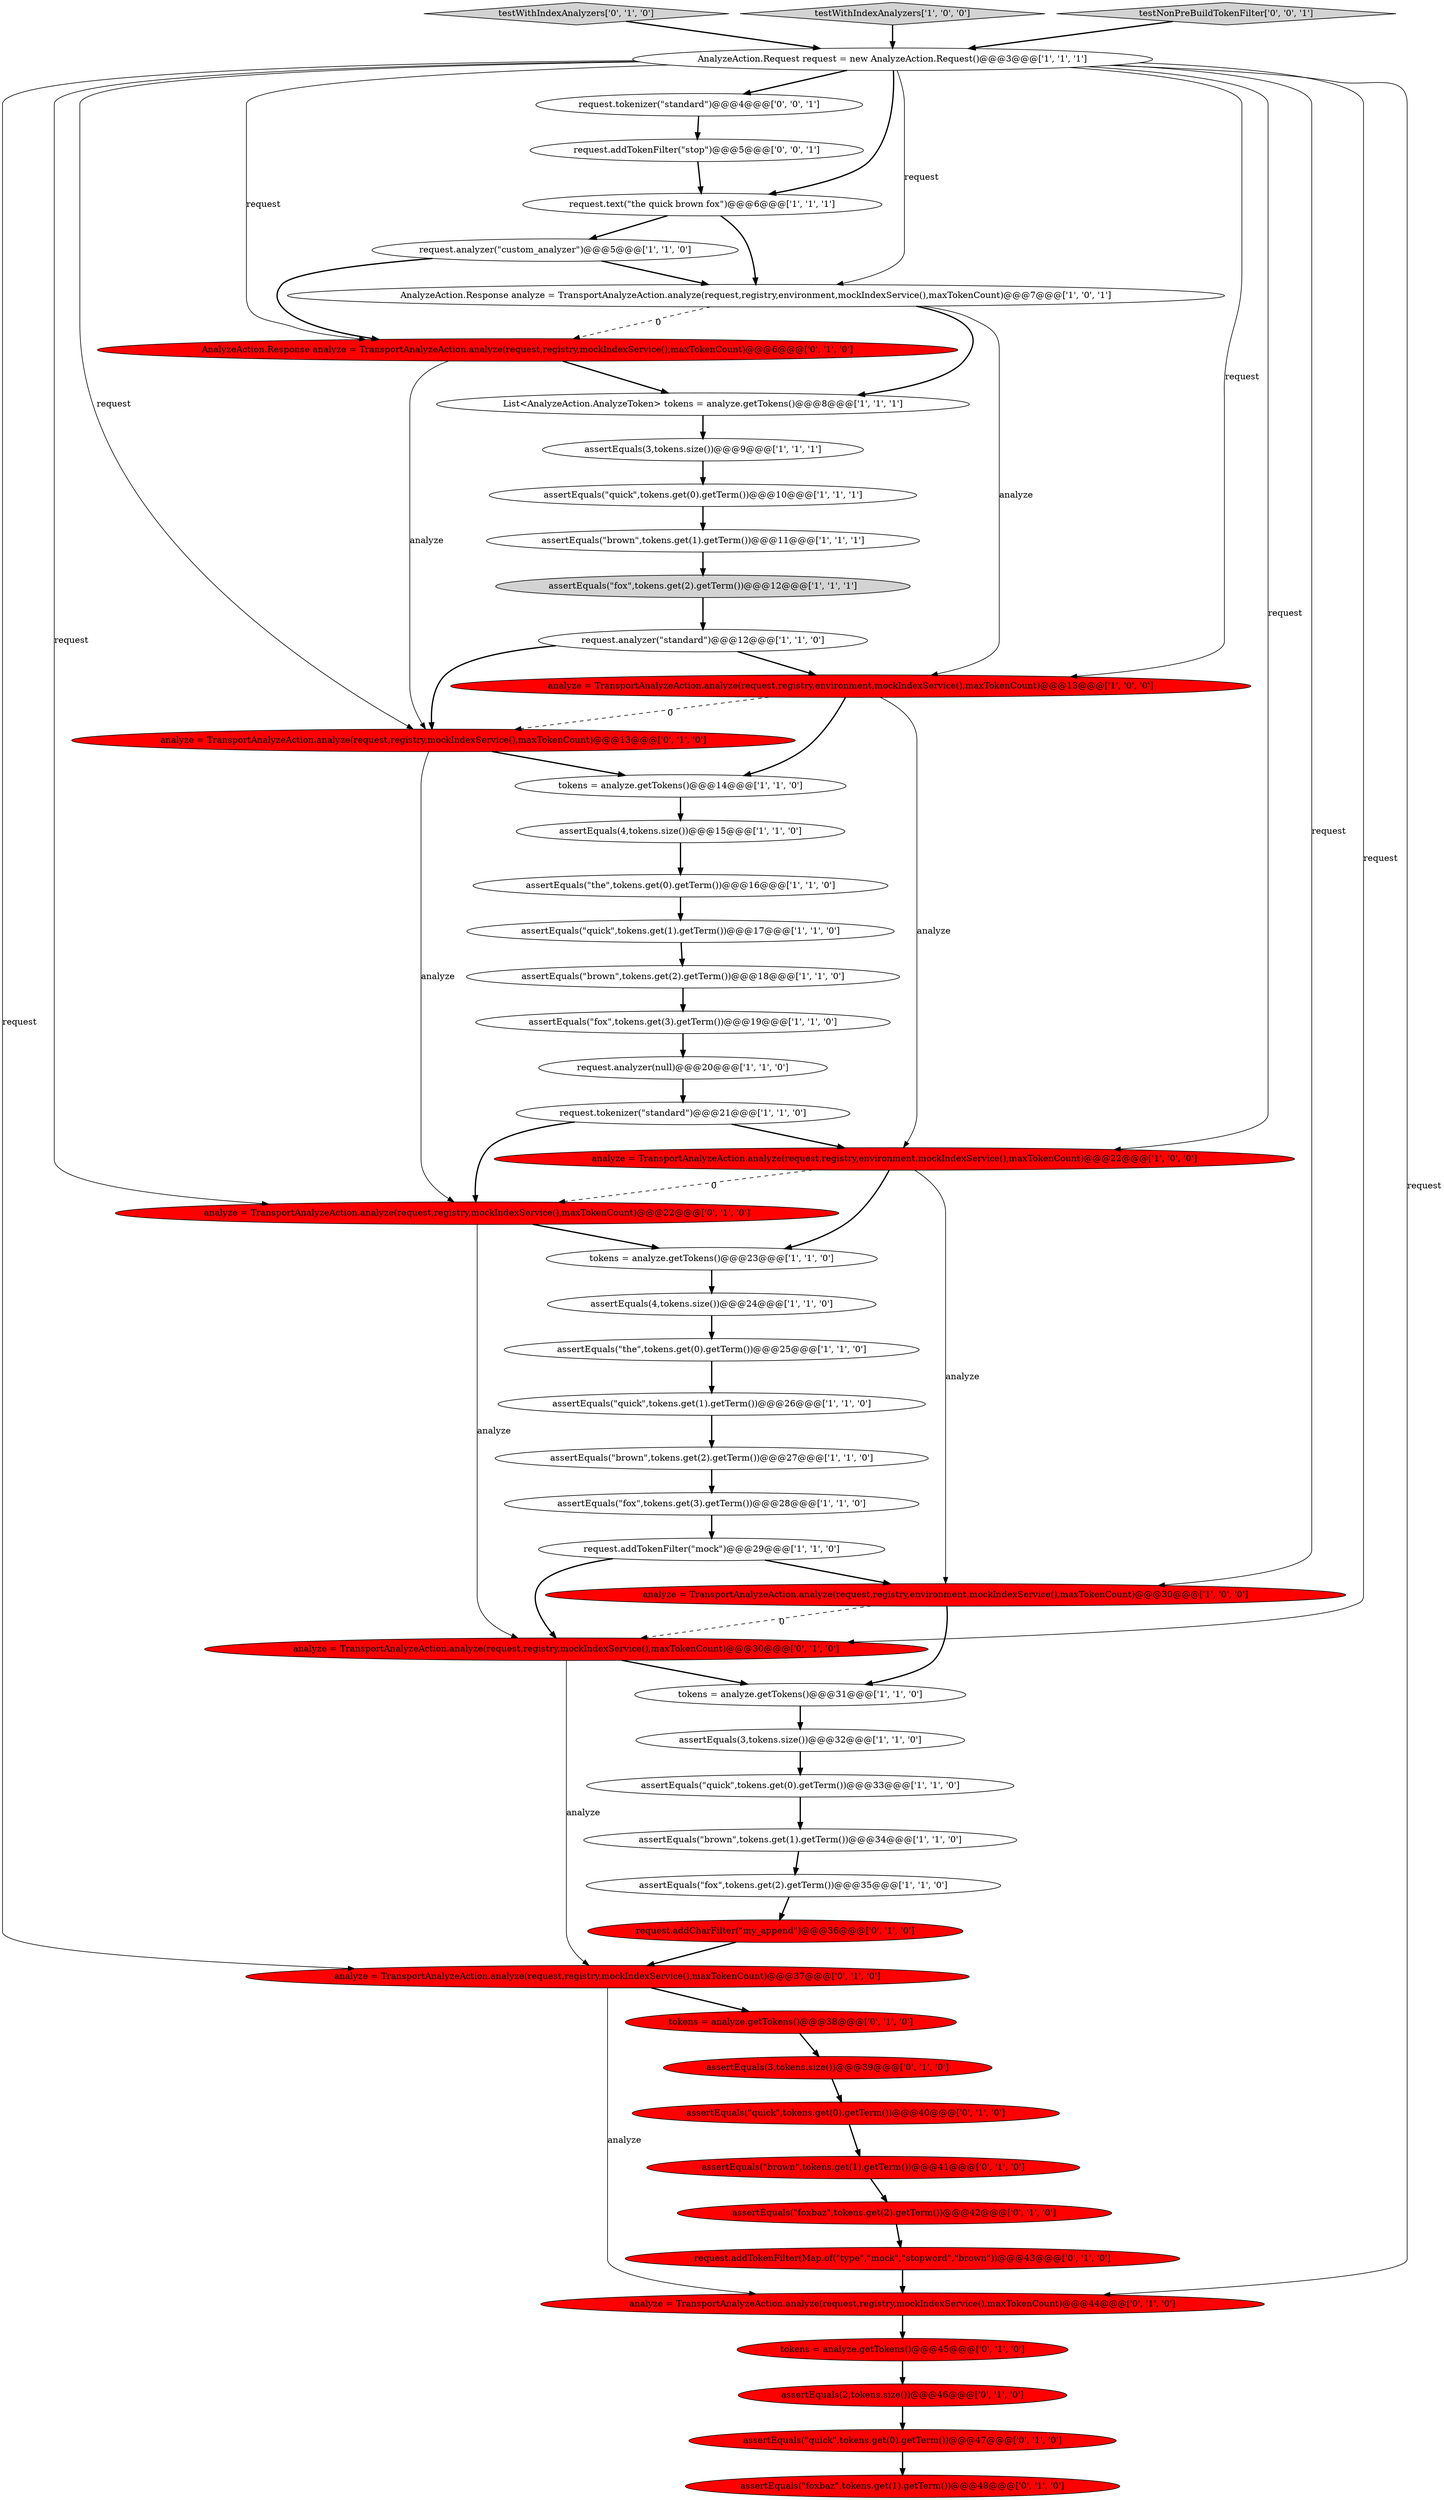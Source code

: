 digraph {
43 [style = filled, label = "analyze = TransportAnalyzeAction.analyze(request,registry,mockIndexService(),maxTokenCount)@@@37@@@['0', '1', '0']", fillcolor = red, shape = ellipse image = "AAA1AAABBB2BBB"];
37 [style = filled, label = "request.addTokenFilter(Map.of(\"type\",\"mock\",\"stopword\",\"brown\"))@@@43@@@['0', '1', '0']", fillcolor = red, shape = ellipse image = "AAA1AAABBB2BBB"];
28 [style = filled, label = "assertEquals(\"quick\",tokens.get(1).getTerm())@@@17@@@['1', '1', '0']", fillcolor = white, shape = ellipse image = "AAA0AAABBB1BBB"];
17 [style = filled, label = "tokens = analyze.getTokens()@@@14@@@['1', '1', '0']", fillcolor = white, shape = ellipse image = "AAA0AAABBB1BBB"];
0 [style = filled, label = "List<AnalyzeAction.AnalyzeToken> tokens = analyze.getTokens()@@@8@@@['1', '1', '1']", fillcolor = white, shape = ellipse image = "AAA0AAABBB1BBB"];
46 [style = filled, label = "analyze = TransportAnalyzeAction.analyze(request,registry,mockIndexService(),maxTokenCount)@@@22@@@['0', '1', '0']", fillcolor = red, shape = ellipse image = "AAA1AAABBB2BBB"];
36 [style = filled, label = "tokens = analyze.getTokens()@@@45@@@['0', '1', '0']", fillcolor = red, shape = ellipse image = "AAA1AAABBB2BBB"];
25 [style = filled, label = "analyze = TransportAnalyzeAction.analyze(request,registry,environment,mockIndexService(),maxTokenCount)@@@30@@@['1', '0', '0']", fillcolor = red, shape = ellipse image = "AAA1AAABBB1BBB"];
8 [style = filled, label = "assertEquals(\"the\",tokens.get(0).getTerm())@@@25@@@['1', '1', '0']", fillcolor = white, shape = ellipse image = "AAA0AAABBB1BBB"];
19 [style = filled, label = "assertEquals(\"fox\",tokens.get(2).getTerm())@@@12@@@['1', '1', '1']", fillcolor = lightgray, shape = ellipse image = "AAA0AAABBB1BBB"];
13 [style = filled, label = "assertEquals(\"brown\",tokens.get(1).getTerm())@@@34@@@['1', '1', '0']", fillcolor = white, shape = ellipse image = "AAA0AAABBB1BBB"];
47 [style = filled, label = "assertEquals(3,tokens.size())@@@39@@@['0', '1', '0']", fillcolor = red, shape = ellipse image = "AAA1AAABBB2BBB"];
29 [style = filled, label = "assertEquals(\"brown\",tokens.get(2).getTerm())@@@18@@@['1', '1', '0']", fillcolor = white, shape = ellipse image = "AAA0AAABBB1BBB"];
30 [style = filled, label = "assertEquals(\"fox\",tokens.get(3).getTerm())@@@28@@@['1', '1', '0']", fillcolor = white, shape = ellipse image = "AAA0AAABBB1BBB"];
12 [style = filled, label = "assertEquals(4,tokens.size())@@@15@@@['1', '1', '0']", fillcolor = white, shape = ellipse image = "AAA0AAABBB1BBB"];
22 [style = filled, label = "request.text(\"the quick brown fox\")@@@6@@@['1', '1', '1']", fillcolor = white, shape = ellipse image = "AAA0AAABBB1BBB"];
40 [style = filled, label = "AnalyzeAction.Response analyze = TransportAnalyzeAction.analyze(request,registry,mockIndexService(),maxTokenCount)@@@6@@@['0', '1', '0']", fillcolor = red, shape = ellipse image = "AAA1AAABBB2BBB"];
44 [style = filled, label = "tokens = analyze.getTokens()@@@38@@@['0', '1', '0']", fillcolor = red, shape = ellipse image = "AAA1AAABBB2BBB"];
15 [style = filled, label = "assertEquals(\"fox\",tokens.get(3).getTerm())@@@19@@@['1', '1', '0']", fillcolor = white, shape = ellipse image = "AAA0AAABBB1BBB"];
50 [style = filled, label = "assertEquals(\"quick\",tokens.get(0).getTerm())@@@40@@@['0', '1', '0']", fillcolor = red, shape = ellipse image = "AAA1AAABBB2BBB"];
51 [style = filled, label = "testWithIndexAnalyzers['0', '1', '0']", fillcolor = lightgray, shape = diamond image = "AAA0AAABBB2BBB"];
54 [style = filled, label = "request.addTokenFilter(\"stop\")@@@5@@@['0', '0', '1']", fillcolor = white, shape = ellipse image = "AAA0AAABBB3BBB"];
7 [style = filled, label = "testWithIndexAnalyzers['1', '0', '0']", fillcolor = lightgray, shape = diamond image = "AAA0AAABBB1BBB"];
48 [style = filled, label = "analyze = TransportAnalyzeAction.analyze(request,registry,mockIndexService(),maxTokenCount)@@@13@@@['0', '1', '0']", fillcolor = red, shape = ellipse image = "AAA1AAABBB2BBB"];
42 [style = filled, label = "analyze = TransportAnalyzeAction.analyze(request,registry,mockIndexService(),maxTokenCount)@@@30@@@['0', '1', '0']", fillcolor = red, shape = ellipse image = "AAA1AAABBB2BBB"];
1 [style = filled, label = "request.analyzer(null)@@@20@@@['1', '1', '0']", fillcolor = white, shape = ellipse image = "AAA0AAABBB1BBB"];
21 [style = filled, label = "assertEquals(\"brown\",tokens.get(2).getTerm())@@@27@@@['1', '1', '0']", fillcolor = white, shape = ellipse image = "AAA0AAABBB1BBB"];
24 [style = filled, label = "assertEquals(4,tokens.size())@@@24@@@['1', '1', '0']", fillcolor = white, shape = ellipse image = "AAA0AAABBB1BBB"];
34 [style = filled, label = "assertEquals(\"foxbaz\",tokens.get(2).getTerm())@@@42@@@['0', '1', '0']", fillcolor = red, shape = ellipse image = "AAA1AAABBB2BBB"];
18 [style = filled, label = "tokens = analyze.getTokens()@@@23@@@['1', '1', '0']", fillcolor = white, shape = ellipse image = "AAA0AAABBB1BBB"];
3 [style = filled, label = "request.analyzer(\"custom_analyzer\")@@@5@@@['1', '1', '0']", fillcolor = white, shape = ellipse image = "AAA0AAABBB1BBB"];
10 [style = filled, label = "assertEquals(\"quick\",tokens.get(0).getTerm())@@@33@@@['1', '1', '0']", fillcolor = white, shape = ellipse image = "AAA0AAABBB1BBB"];
6 [style = filled, label = "tokens = analyze.getTokens()@@@31@@@['1', '1', '0']", fillcolor = white, shape = ellipse image = "AAA0AAABBB1BBB"];
27 [style = filled, label = "assertEquals(\"the\",tokens.get(0).getTerm())@@@16@@@['1', '1', '0']", fillcolor = white, shape = ellipse image = "AAA0AAABBB1BBB"];
45 [style = filled, label = "assertEquals(\"brown\",tokens.get(1).getTerm())@@@41@@@['0', '1', '0']", fillcolor = red, shape = ellipse image = "AAA1AAABBB2BBB"];
14 [style = filled, label = "analyze = TransportAnalyzeAction.analyze(request,registry,environment,mockIndexService(),maxTokenCount)@@@13@@@['1', '0', '0']", fillcolor = red, shape = ellipse image = "AAA1AAABBB1BBB"];
38 [style = filled, label = "analyze = TransportAnalyzeAction.analyze(request,registry,mockIndexService(),maxTokenCount)@@@44@@@['0', '1', '0']", fillcolor = red, shape = ellipse image = "AAA1AAABBB2BBB"];
23 [style = filled, label = "AnalyzeAction.Response analyze = TransportAnalyzeAction.analyze(request,registry,environment,mockIndexService(),maxTokenCount)@@@7@@@['1', '0', '1']", fillcolor = white, shape = ellipse image = "AAA0AAABBB1BBB"];
2 [style = filled, label = "request.addTokenFilter(\"mock\")@@@29@@@['1', '1', '0']", fillcolor = white, shape = ellipse image = "AAA0AAABBB1BBB"];
26 [style = filled, label = "AnalyzeAction.Request request = new AnalyzeAction.Request()@@@3@@@['1', '1', '1']", fillcolor = white, shape = ellipse image = "AAA0AAABBB1BBB"];
33 [style = filled, label = "request.tokenizer(\"standard\")@@@21@@@['1', '1', '0']", fillcolor = white, shape = ellipse image = "AAA0AAABBB1BBB"];
52 [style = filled, label = "testNonPreBuildTokenFilter['0', '0', '1']", fillcolor = lightgray, shape = diamond image = "AAA0AAABBB3BBB"];
16 [style = filled, label = "request.analyzer(\"standard\")@@@12@@@['1', '1', '0']", fillcolor = white, shape = ellipse image = "AAA0AAABBB1BBB"];
53 [style = filled, label = "request.tokenizer(\"standard\")@@@4@@@['0', '0', '1']", fillcolor = white, shape = ellipse image = "AAA0AAABBB3BBB"];
20 [style = filled, label = "analyze = TransportAnalyzeAction.analyze(request,registry,environment,mockIndexService(),maxTokenCount)@@@22@@@['1', '0', '0']", fillcolor = red, shape = ellipse image = "AAA1AAABBB1BBB"];
35 [style = filled, label = "assertEquals(\"foxbaz\",tokens.get(1).getTerm())@@@48@@@['0', '1', '0']", fillcolor = red, shape = ellipse image = "AAA1AAABBB2BBB"];
39 [style = filled, label = "assertEquals(2,tokens.size())@@@46@@@['0', '1', '0']", fillcolor = red, shape = ellipse image = "AAA1AAABBB2BBB"];
31 [style = filled, label = "assertEquals(\"brown\",tokens.get(1).getTerm())@@@11@@@['1', '1', '1']", fillcolor = white, shape = ellipse image = "AAA0AAABBB1BBB"];
4 [style = filled, label = "assertEquals(\"quick\",tokens.get(0).getTerm())@@@10@@@['1', '1', '1']", fillcolor = white, shape = ellipse image = "AAA0AAABBB1BBB"];
49 [style = filled, label = "request.addCharFilter(\"my_append\")@@@36@@@['0', '1', '0']", fillcolor = red, shape = ellipse image = "AAA1AAABBB2BBB"];
41 [style = filled, label = "assertEquals(\"quick\",tokens.get(0).getTerm())@@@47@@@['0', '1', '0']", fillcolor = red, shape = ellipse image = "AAA1AAABBB2BBB"];
32 [style = filled, label = "assertEquals(\"fox\",tokens.get(2).getTerm())@@@35@@@['1', '1', '0']", fillcolor = white, shape = ellipse image = "AAA0AAABBB1BBB"];
9 [style = filled, label = "assertEquals(\"quick\",tokens.get(1).getTerm())@@@26@@@['1', '1', '0']", fillcolor = white, shape = ellipse image = "AAA0AAABBB1BBB"];
11 [style = filled, label = "assertEquals(3,tokens.size())@@@9@@@['1', '1', '1']", fillcolor = white, shape = ellipse image = "AAA0AAABBB1BBB"];
5 [style = filled, label = "assertEquals(3,tokens.size())@@@32@@@['1', '1', '0']", fillcolor = white, shape = ellipse image = "AAA0AAABBB1BBB"];
26->20 [style = solid, label="request"];
28->29 [style = bold, label=""];
5->10 [style = bold, label=""];
42->43 [style = solid, label="analyze"];
29->15 [style = bold, label=""];
18->24 [style = bold, label=""];
13->32 [style = bold, label=""];
26->42 [style = solid, label="request"];
33->20 [style = bold, label=""];
26->46 [style = solid, label="request"];
20->46 [style = dashed, label="0"];
3->40 [style = bold, label=""];
26->53 [style = bold, label=""];
23->40 [style = dashed, label="0"];
14->48 [style = dashed, label="0"];
32->49 [style = bold, label=""];
27->28 [style = bold, label=""];
11->4 [style = bold, label=""];
40->0 [style = bold, label=""];
25->42 [style = dashed, label="0"];
0->11 [style = bold, label=""];
14->17 [style = bold, label=""];
38->36 [style = bold, label=""];
26->43 [style = solid, label="request"];
21->30 [style = bold, label=""];
53->54 [style = bold, label=""];
26->40 [style = solid, label="request"];
25->6 [style = bold, label=""];
48->17 [style = bold, label=""];
46->18 [style = bold, label=""];
23->0 [style = bold, label=""];
54->22 [style = bold, label=""];
49->43 [style = bold, label=""];
22->23 [style = bold, label=""];
36->39 [style = bold, label=""];
47->50 [style = bold, label=""];
26->22 [style = bold, label=""];
19->16 [style = bold, label=""];
7->26 [style = bold, label=""];
26->38 [style = solid, label="request"];
48->46 [style = solid, label="analyze"];
22->3 [style = bold, label=""];
20->18 [style = bold, label=""];
4->31 [style = bold, label=""];
26->23 [style = solid, label="request"];
6->5 [style = bold, label=""];
3->23 [style = bold, label=""];
1->33 [style = bold, label=""];
17->12 [style = bold, label=""];
26->14 [style = solid, label="request"];
14->20 [style = solid, label="analyze"];
20->25 [style = solid, label="analyze"];
46->42 [style = solid, label="analyze"];
42->6 [style = bold, label=""];
10->13 [style = bold, label=""];
34->37 [style = bold, label=""];
40->48 [style = solid, label="analyze"];
52->26 [style = bold, label=""];
33->46 [style = bold, label=""];
37->38 [style = bold, label=""];
16->48 [style = bold, label=""];
8->9 [style = bold, label=""];
9->21 [style = bold, label=""];
50->45 [style = bold, label=""];
51->26 [style = bold, label=""];
16->14 [style = bold, label=""];
39->41 [style = bold, label=""];
24->8 [style = bold, label=""];
30->2 [style = bold, label=""];
2->25 [style = bold, label=""];
43->44 [style = bold, label=""];
44->47 [style = bold, label=""];
12->27 [style = bold, label=""];
2->42 [style = bold, label=""];
31->19 [style = bold, label=""];
45->34 [style = bold, label=""];
26->25 [style = solid, label="request"];
23->14 [style = solid, label="analyze"];
26->48 [style = solid, label="request"];
43->38 [style = solid, label="analyze"];
15->1 [style = bold, label=""];
41->35 [style = bold, label=""];
}
